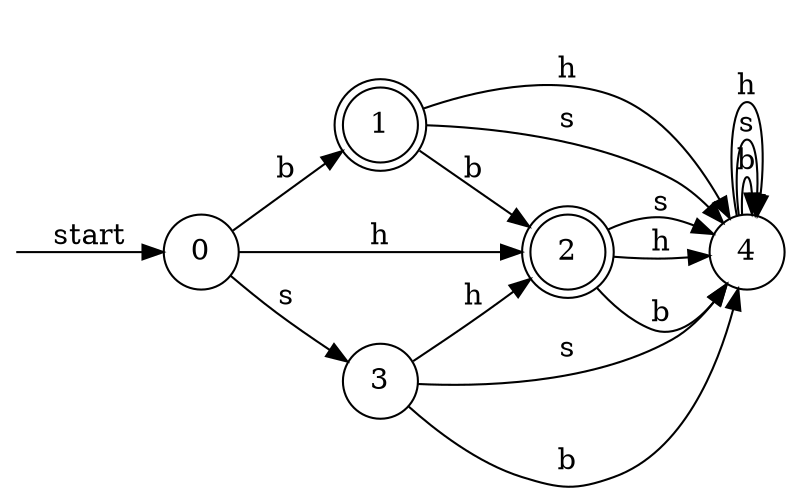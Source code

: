 digraph dfa {
    rankdir = LR;
    node [shape = circle];
    __start [style = invis, shape = point];
    __start -> "0" [ label = "start" ];
    node [shape = doublecircle]; "1" "2"
    node [shape = circle];
    "0" -> "1" [ label = "b" ];
    "0" -> "3" [ label = "s" ];
    "0" -> "2" [ label = "h" ];
    "1" -> "2" [ label = "b" ];
    "1" -> "4" [ label = "s" ];
    "1" -> "4" [ label = "h" ];
    "2" -> "4" [ label = "b" ];
    "2" -> "4" [ label = "s" ];
    "2" -> "4" [ label = "h" ];
    "3" -> "4" [ label = "b" ];
    "3" -> "4" [ label = "s" ];
    "3" -> "2" [ label = "h" ];
    "4" -> "4" [ label = "b" ];
    "4" -> "4" [ label = "s" ];
    "4" -> "4" [ label = "h" ];
}
